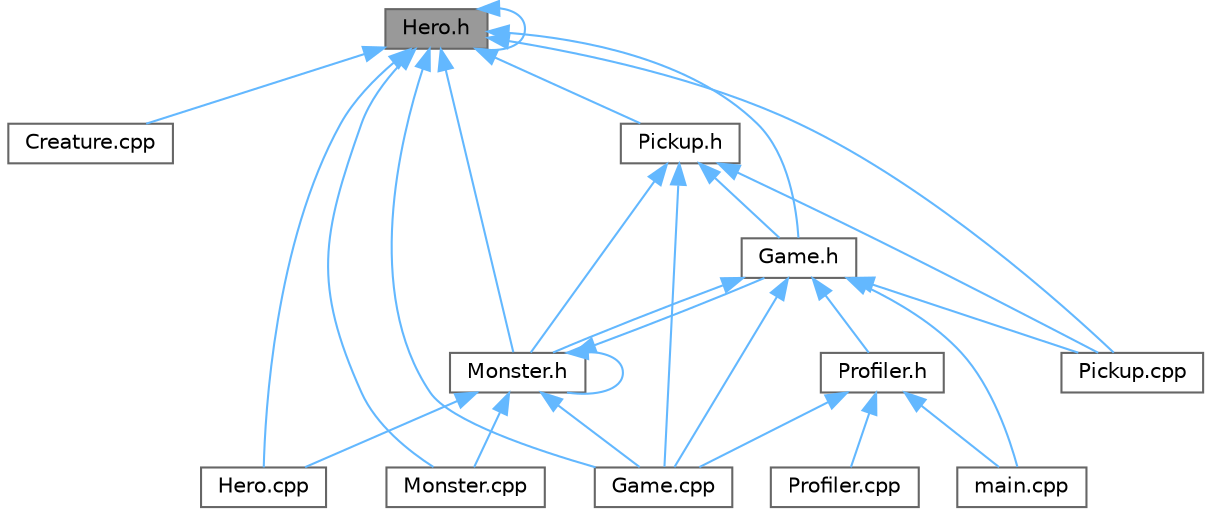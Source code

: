 digraph "Hero.h"
{
 // LATEX_PDF_SIZE
  bgcolor="transparent";
  edge [fontname=Helvetica,fontsize=10,labelfontname=Helvetica,labelfontsize=10];
  node [fontname=Helvetica,fontsize=10,shape=box,height=0.2,width=0.4];
  Node1 [label="Hero.h",height=0.2,width=0.4,color="gray40", fillcolor="grey60", style="filled", fontcolor="black",tooltip=" "];
  Node1 -> Node2 [dir="back",color="steelblue1",style="solid"];
  Node2 [label="Creature.cpp",height=0.2,width=0.4,color="grey40", fillcolor="white", style="filled",URL="$_creature_8cpp.html",tooltip=" "];
  Node1 -> Node3 [dir="back",color="steelblue1",style="solid"];
  Node3 [label="Game.cpp",height=0.2,width=0.4,color="grey40", fillcolor="white", style="filled",URL="$_game_8cpp.html",tooltip=" "];
  Node1 -> Node4 [dir="back",color="steelblue1",style="solid"];
  Node4 [label="Game.h",height=0.2,width=0.4,color="grey40", fillcolor="white", style="filled",URL="$_game_8h.html",tooltip=" "];
  Node4 -> Node3 [dir="back",color="steelblue1",style="solid"];
  Node4 -> Node5 [dir="back",color="steelblue1",style="solid"];
  Node5 [label="Monster.h",height=0.2,width=0.4,color="grey40", fillcolor="white", style="filled",URL="$_monster_8h.html",tooltip=" "];
  Node5 -> Node3 [dir="back",color="steelblue1",style="solid"];
  Node5 -> Node4 [dir="back",color="steelblue1",style="solid"];
  Node5 -> Node6 [dir="back",color="steelblue1",style="solid"];
  Node6 [label="Hero.cpp",height=0.2,width=0.4,color="grey40", fillcolor="white", style="filled",URL="$_hero_8cpp.html",tooltip=" "];
  Node5 -> Node7 [dir="back",color="steelblue1",style="solid"];
  Node7 [label="Monster.cpp",height=0.2,width=0.4,color="grey40", fillcolor="white", style="filled",URL="$_monster_8cpp.html",tooltip=" "];
  Node5 -> Node5 [dir="back",color="steelblue1",style="solid"];
  Node4 -> Node8 [dir="back",color="steelblue1",style="solid"];
  Node8 [label="Pickup.cpp",height=0.2,width=0.4,color="grey40", fillcolor="white", style="filled",URL="$_pickup_8cpp.html",tooltip=" "];
  Node4 -> Node9 [dir="back",color="steelblue1",style="solid"];
  Node9 [label="Profiler.h",height=0.2,width=0.4,color="grey40", fillcolor="white", style="filled",URL="$_profiler_8h.html",tooltip=" "];
  Node9 -> Node3 [dir="back",color="steelblue1",style="solid"];
  Node9 -> Node10 [dir="back",color="steelblue1",style="solid"];
  Node10 [label="Profiler.cpp",height=0.2,width=0.4,color="grey40", fillcolor="white", style="filled",URL="$_profiler_8cpp.html",tooltip=" "];
  Node9 -> Node11 [dir="back",color="steelblue1",style="solid"];
  Node11 [label="main.cpp",height=0.2,width=0.4,color="grey40", fillcolor="white", style="filled",URL="$main_8cpp.html",tooltip=" "];
  Node4 -> Node11 [dir="back",color="steelblue1",style="solid"];
  Node1 -> Node6 [dir="back",color="steelblue1",style="solid"];
  Node1 -> Node1 [dir="back",color="steelblue1",style="solid"];
  Node1 -> Node7 [dir="back",color="steelblue1",style="solid"];
  Node1 -> Node5 [dir="back",color="steelblue1",style="solid"];
  Node1 -> Node8 [dir="back",color="steelblue1",style="solid"];
  Node1 -> Node12 [dir="back",color="steelblue1",style="solid"];
  Node12 [label="Pickup.h",height=0.2,width=0.4,color="grey40", fillcolor="white", style="filled",URL="$_pickup_8h.html",tooltip=" "];
  Node12 -> Node3 [dir="back",color="steelblue1",style="solid"];
  Node12 -> Node4 [dir="back",color="steelblue1",style="solid"];
  Node12 -> Node5 [dir="back",color="steelblue1",style="solid"];
  Node12 -> Node8 [dir="back",color="steelblue1",style="solid"];
}
